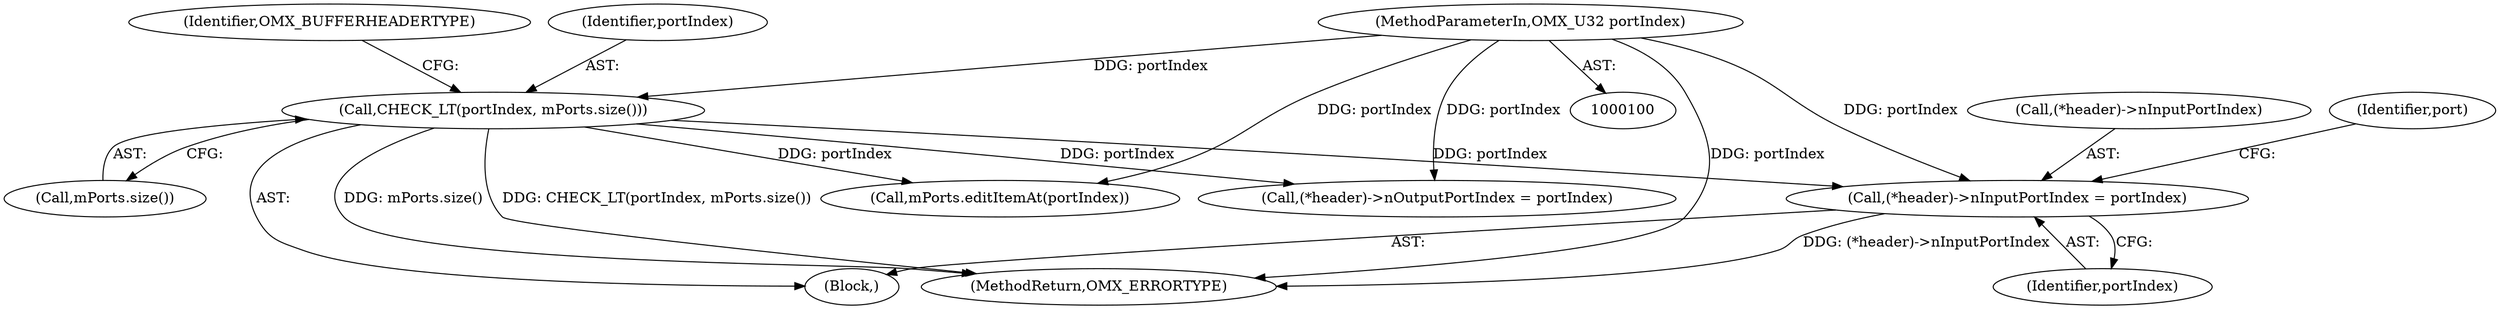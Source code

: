 digraph "0_Android_d834160d9759f1098df692b34e6eeb548f9e317b@pointer" {
"1000243" [label="(Call,(*header)->nInputPortIndex = portIndex)"];
"1000102" [label="(MethodParameterIn,OMX_U32 portIndex)"];
"1000108" [label="(Call,CHECK_LT(portIndex, mPorts.size()))"];
"1000106" [label="(Block,)"];
"1000110" [label="(Call,mPorts.size())"];
"1000111" [label="(Identifier,OMX_BUFFERHEADERTYPE)"];
"1000244" [label="(Call,(*header)->nInputPortIndex)"];
"1000243" [label="(Call,(*header)->nInputPortIndex = portIndex)"];
"1000102" [label="(MethodParameterIn,OMX_U32 portIndex)"];
"1000253" [label="(Call,mPorts.editItemAt(portIndex))"];
"1000248" [label="(Identifier,portIndex)"];
"1000108" [label="(Call,CHECK_LT(portIndex, mPorts.size()))"];
"1000237" [label="(Call,(*header)->nOutputPortIndex = portIndex)"];
"1000251" [label="(Identifier,port)"];
"1000313" [label="(MethodReturn,OMX_ERRORTYPE)"];
"1000109" [label="(Identifier,portIndex)"];
"1000243" -> "1000106"  [label="AST: "];
"1000243" -> "1000248"  [label="CFG: "];
"1000244" -> "1000243"  [label="AST: "];
"1000248" -> "1000243"  [label="AST: "];
"1000251" -> "1000243"  [label="CFG: "];
"1000243" -> "1000313"  [label="DDG: (*header)->nInputPortIndex"];
"1000102" -> "1000243"  [label="DDG: portIndex"];
"1000108" -> "1000243"  [label="DDG: portIndex"];
"1000102" -> "1000100"  [label="AST: "];
"1000102" -> "1000313"  [label="DDG: portIndex"];
"1000102" -> "1000108"  [label="DDG: portIndex"];
"1000102" -> "1000237"  [label="DDG: portIndex"];
"1000102" -> "1000253"  [label="DDG: portIndex"];
"1000108" -> "1000106"  [label="AST: "];
"1000108" -> "1000110"  [label="CFG: "];
"1000109" -> "1000108"  [label="AST: "];
"1000110" -> "1000108"  [label="AST: "];
"1000111" -> "1000108"  [label="CFG: "];
"1000108" -> "1000313"  [label="DDG: CHECK_LT(portIndex, mPorts.size())"];
"1000108" -> "1000313"  [label="DDG: mPorts.size()"];
"1000108" -> "1000237"  [label="DDG: portIndex"];
"1000108" -> "1000253"  [label="DDG: portIndex"];
}
